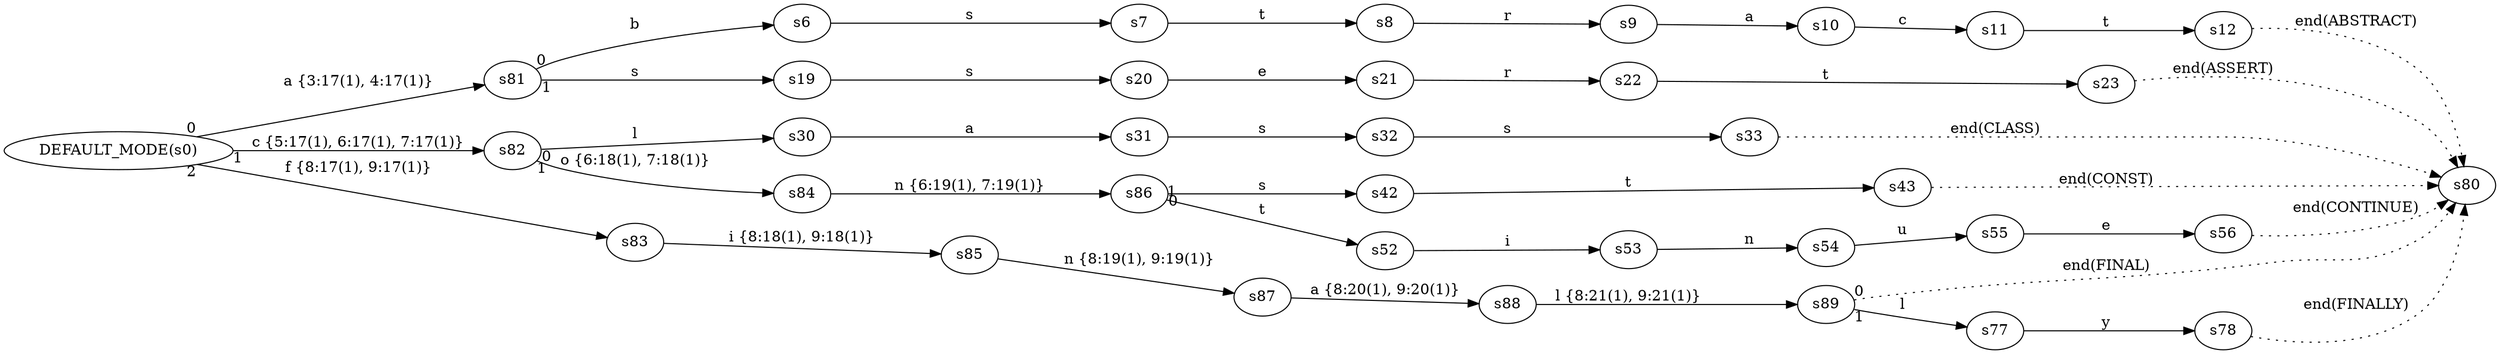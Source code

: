 digraph ATN {
  rankdir=LR;

  "DEFAULT_MODE(s0)" -> s81 [label="a {3:17(1), 4:17(1)}" taillabel=0]
  s81 -> s6 [label=b taillabel=0]
  s6 -> s7 [label=s]
  s7 -> s8 [label=t]
  s8 -> s9 [label=r]
  s9 -> s10 [label=a]
  s10 -> s11 [label=c]
  s11 -> s12 [label=t]
  s12 -> s80 [label="end(ABSTRACT)" style=dotted]
  s81 -> s19 [label=s taillabel=1]
  s19 -> s20 [label=s]
  s20 -> s21 [label=e]
  s21 -> s22 [label=r]
  s22 -> s23 [label=t]
  s23 -> s80 [label="end(ASSERT)" style=dotted]
  "DEFAULT_MODE(s0)" -> s82 [label="c {5:17(1), 6:17(1), 7:17(1)}" taillabel=1]
  s82 -> s30 [label=l taillabel=0]
  s30 -> s31 [label=a]
  s31 -> s32 [label=s]
  s32 -> s33 [label=s]
  s33 -> s80 [label="end(CLASS)" style=dotted]
  s82 -> s84 [label="o {6:18(1), 7:18(1)}" taillabel=1]
  s84 -> s86 [label="n {6:19(1), 7:19(1)}"]
  s86 -> s42 [label=s taillabel=0]
  s42 -> s43 [label=t]
  s43 -> s80 [label="end(CONST)" style=dotted]
  s86 -> s52 [label=t taillabel=1]
  s52 -> s53 [label=i]
  s53 -> s54 [label=n]
  s54 -> s55 [label=u]
  s55 -> s56 [label=e]
  s56 -> s80 [label="end(CONTINUE)" style=dotted]
  "DEFAULT_MODE(s0)" -> s83 [label="f {8:17(1), 9:17(1)}" taillabel=2]
  s83 -> s85 [label="i {8:18(1), 9:18(1)}"]
  s85 -> s87 [label="n {8:19(1), 9:19(1)}"]
  s87 -> s88 [label="a {8:20(1), 9:20(1)}"]
  s88 -> s89 [label="l {8:21(1), 9:21(1)}"]
  s89 -> s80 [label="end(FINAL)" taillabel=0 style=dotted]
  s89 -> s77 [label=l taillabel=1]
  s77 -> s78 [label=y]
  s78 -> s80 [label="end(FINALLY)" style=dotted]
}